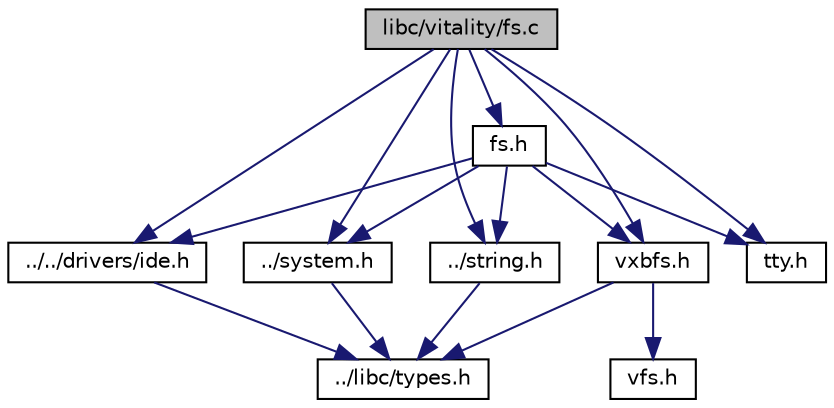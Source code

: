 digraph "libc/vitality/fs.c"
{
  edge [fontname="Helvetica",fontsize="10",labelfontname="Helvetica",labelfontsize="10"];
  node [fontname="Helvetica",fontsize="10",shape=record];
  Node0 [label="libc/vitality/fs.c",height=0.2,width=0.4,color="black", fillcolor="grey75", style="filled", fontcolor="black"];
  Node0 -> Node1 [color="midnightblue",fontsize="10",style="solid",fontname="Helvetica"];
  Node1 [label="fs.h",height=0.2,width=0.4,color="black", fillcolor="white", style="filled",URL="$a00137.html"];
  Node1 -> Node2 [color="midnightblue",fontsize="10",style="solid",fontname="Helvetica"];
  Node2 [label="../../drivers/ide.h",height=0.2,width=0.4,color="black", fillcolor="white", style="filled",URL="$a00035.html"];
  Node2 -> Node3 [color="midnightblue",fontsize="10",style="solid",fontname="Helvetica"];
  Node3 [label="../libc/types.h",height=0.2,width=0.4,color="black", fillcolor="white", style="filled",URL="$a00125.html"];
  Node1 -> Node4 [color="midnightblue",fontsize="10",style="solid",fontname="Helvetica"];
  Node4 [label="../system.h",height=0.2,width=0.4,color="black", fillcolor="white", style="filled",URL="$a00122.html"];
  Node4 -> Node3 [color="midnightblue",fontsize="10",style="solid",fontname="Helvetica"];
  Node1 -> Node5 [color="midnightblue",fontsize="10",style="solid",fontname="Helvetica"];
  Node5 [label="tty.h",height=0.2,width=0.4,color="black", fillcolor="white", style="filled",URL="$a00152.html"];
  Node1 -> Node6 [color="midnightblue",fontsize="10",style="solid",fontname="Helvetica"];
  Node6 [label="../string.h",height=0.2,width=0.4,color="black", fillcolor="white", style="filled",URL="$a00116.html"];
  Node6 -> Node3 [color="midnightblue",fontsize="10",style="solid",fontname="Helvetica"];
  Node1 -> Node7 [color="midnightblue",fontsize="10",style="solid",fontname="Helvetica"];
  Node7 [label="vxbfs.h",height=0.2,width=0.4,color="black", fillcolor="white", style="filled",URL="$a00176.html"];
  Node7 -> Node3 [color="midnightblue",fontsize="10",style="solid",fontname="Helvetica"];
  Node7 -> Node8 [color="midnightblue",fontsize="10",style="solid",fontname="Helvetica"];
  Node8 [label="vfs.h",height=0.2,width=0.4,color="black", fillcolor="white", style="filled",URL="$a00161.html"];
  Node0 -> Node2 [color="midnightblue",fontsize="10",style="solid",fontname="Helvetica"];
  Node0 -> Node4 [color="midnightblue",fontsize="10",style="solid",fontname="Helvetica"];
  Node0 -> Node5 [color="midnightblue",fontsize="10",style="solid",fontname="Helvetica"];
  Node0 -> Node6 [color="midnightblue",fontsize="10",style="solid",fontname="Helvetica"];
  Node0 -> Node7 [color="midnightblue",fontsize="10",style="solid",fontname="Helvetica"];
}
